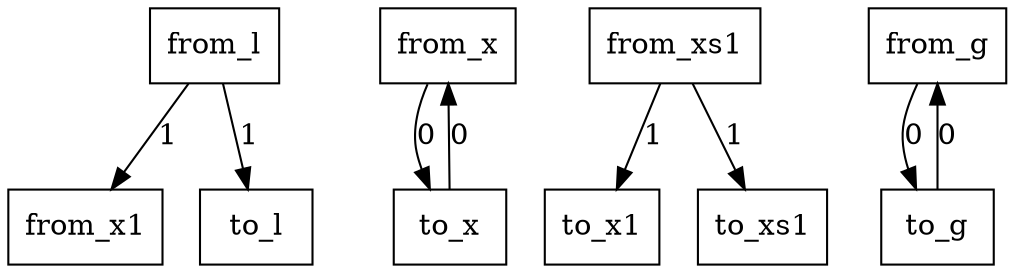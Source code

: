 digraph {
    graph [rankdir=TB
          ,bgcolor=transparent];
    node [shape=box
         ,fillcolor=white
         ,style=filled];
    0 [label=<from_x1>];
    1 [label=<from_x>];
    2 [label=<from_l>];
    3 [label=<from_xs1>];
    4 [label=<from_g>];
    5 [label=<to_x1>];
    6 [label=<to_x>];
    7 [label=<to_l>];
    8 [label=<to_xs1>];
    9 [label=<to_g>];
    1 -> 6 [label=0];
    2 -> 0 [label=1];
    2 -> 7 [label=1];
    3 -> 5 [label=1];
    3 -> 8 [label=1];
    4 -> 9 [label=0];
    6 -> 1 [label=0];
    9 -> 4 [label=0];
}